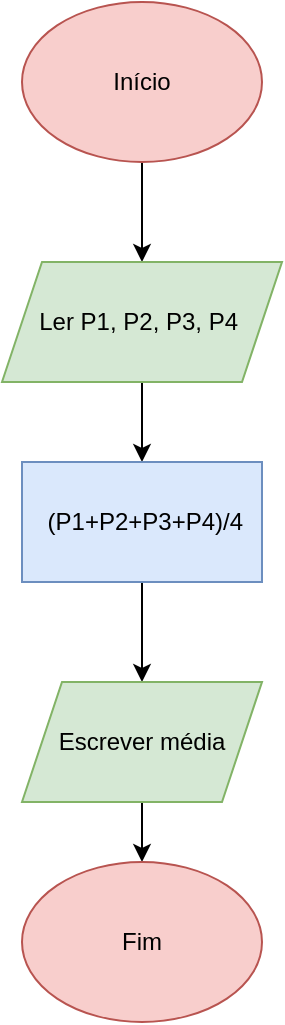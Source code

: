 <mxfile version="28.2.3">
  <diagram name="Página-1" id="wEQpzUtEnqnr0suk6F12">
    <mxGraphModel dx="1426" dy="777" grid="1" gridSize="10" guides="1" tooltips="1" connect="1" arrows="1" fold="1" page="1" pageScale="1" pageWidth="827" pageHeight="1169" math="0" shadow="0">
      <root>
        <mxCell id="0" />
        <mxCell id="1" parent="0" />
        <mxCell id="k0_vn665LYxpV0p4r1lI-4" style="edgeStyle=orthogonalEdgeStyle;rounded=0;orthogonalLoop=1;jettySize=auto;html=1;" parent="1" source="k0_vn665LYxpV0p4r1lI-3" edge="1">
          <mxGeometry relative="1" as="geometry">
            <mxPoint x="370" y="280" as="targetPoint" />
          </mxGeometry>
        </mxCell>
        <mxCell id="k0_vn665LYxpV0p4r1lI-3" value="Início" style="ellipse;whiteSpace=wrap;html=1;fillColor=#f8cecc;strokeColor=#b85450;" parent="1" vertex="1">
          <mxGeometry x="310" y="150" width="120" height="80" as="geometry" />
        </mxCell>
        <mxCell id="k0_vn665LYxpV0p4r1lI-7" style="edgeStyle=orthogonalEdgeStyle;rounded=0;orthogonalLoop=1;jettySize=auto;html=1;" parent="1" source="k0_vn665LYxpV0p4r1lI-5" edge="1">
          <mxGeometry relative="1" as="geometry">
            <mxPoint x="370" y="380" as="targetPoint" />
          </mxGeometry>
        </mxCell>
        <mxCell id="k0_vn665LYxpV0p4r1lI-5" value="Ler P1, P2, P3, P4&amp;nbsp;" style="shape=parallelogram;perimeter=parallelogramPerimeter;whiteSpace=wrap;html=1;fixedSize=1;fillColor=#d5e8d4;strokeColor=#82b366;" parent="1" vertex="1">
          <mxGeometry x="300" y="280" width="140" height="60" as="geometry" />
        </mxCell>
        <mxCell id="k0_vn665LYxpV0p4r1lI-9" style="edgeStyle=orthogonalEdgeStyle;rounded=0;orthogonalLoop=1;jettySize=auto;html=1;" parent="1" source="k0_vn665LYxpV0p4r1lI-8" edge="1">
          <mxGeometry relative="1" as="geometry">
            <mxPoint x="370" y="490" as="targetPoint" />
          </mxGeometry>
        </mxCell>
        <mxCell id="k0_vn665LYxpV0p4r1lI-8" value="&amp;nbsp;(P1+P2+P3+P4)/4" style="rounded=0;whiteSpace=wrap;html=1;fillColor=#dae8fc;strokeColor=#6c8ebf;" parent="1" vertex="1">
          <mxGeometry x="310" y="380" width="120" height="60" as="geometry" />
        </mxCell>
        <mxCell id="k0_vn665LYxpV0p4r1lI-12" style="edgeStyle=orthogonalEdgeStyle;rounded=0;orthogonalLoop=1;jettySize=auto;html=1;" parent="1" source="k0_vn665LYxpV0p4r1lI-10" target="k0_vn665LYxpV0p4r1lI-11" edge="1">
          <mxGeometry relative="1" as="geometry" />
        </mxCell>
        <mxCell id="k0_vn665LYxpV0p4r1lI-10" value="Escrever média" style="shape=parallelogram;perimeter=parallelogramPerimeter;whiteSpace=wrap;html=1;fixedSize=1;fillColor=#d5e8d4;strokeColor=#82b366;" parent="1" vertex="1">
          <mxGeometry x="310" y="490" width="120" height="60" as="geometry" />
        </mxCell>
        <mxCell id="k0_vn665LYxpV0p4r1lI-11" value="Fim" style="ellipse;whiteSpace=wrap;html=1;fillColor=#f8cecc;strokeColor=#b85450;" parent="1" vertex="1">
          <mxGeometry x="310" y="580" width="120" height="80" as="geometry" />
        </mxCell>
      </root>
    </mxGraphModel>
  </diagram>
</mxfile>
